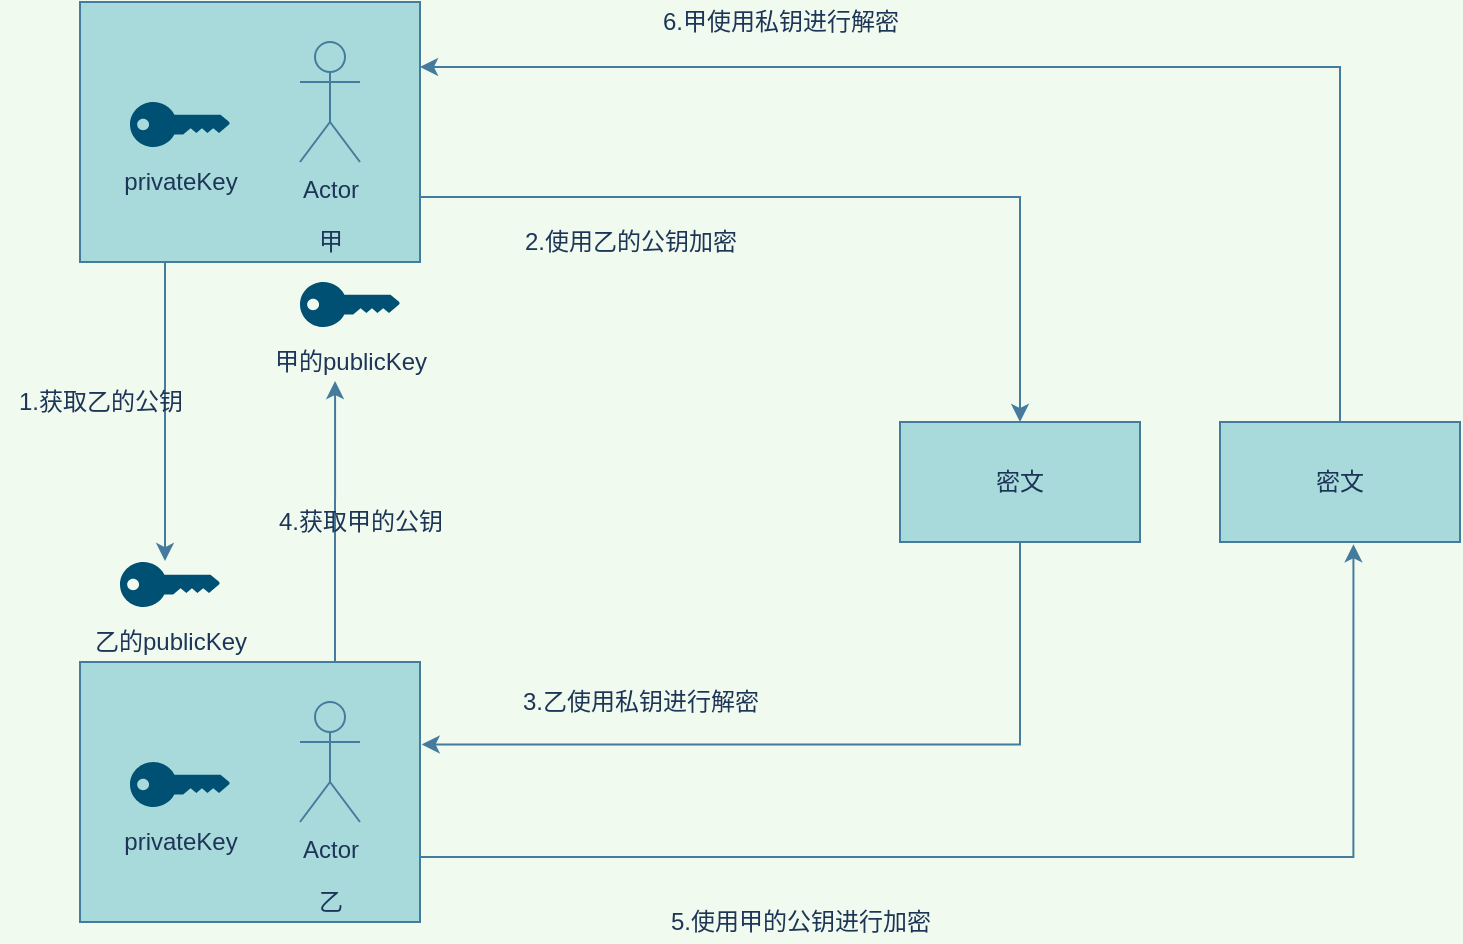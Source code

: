 <mxfile version="13.4.4" type="device" pages="4"><diagram id="olLZX41j05FRrTHNESBp" name="非对称加密RSA"><mxGraphModel dx="905" dy="638" grid="1" gridSize="10" guides="1" tooltips="1" connect="1" arrows="1" fold="1" page="1" pageScale="1" pageWidth="827" pageHeight="1169" background="#F1FAEE" math="0" shadow="0"><root><mxCell id="0"/><mxCell id="1" parent="0"/><mxCell id="RVo8oxaIPTj2TNqT74DQ-19" style="edgeStyle=orthogonalEdgeStyle;curved=0;rounded=0;sketch=0;orthogonalLoop=1;jettySize=auto;html=1;exitX=0.25;exitY=1;exitDx=0;exitDy=0;entryX=0.45;entryY=-0.022;entryDx=0;entryDy=0;entryPerimeter=0;strokeColor=#457B9D;fillColor=#A8DADC;fontColor=#1D3557;" edge="1" parent="1" source="RVo8oxaIPTj2TNqT74DQ-9" target="RVo8oxaIPTj2TNqT74DQ-15"><mxGeometry relative="1" as="geometry"/></mxCell><mxCell id="RVo8oxaIPTj2TNqT74DQ-29" style="edgeStyle=orthogonalEdgeStyle;curved=0;rounded=0;sketch=0;orthogonalLoop=1;jettySize=auto;html=1;exitX=1;exitY=0.75;exitDx=0;exitDy=0;entryX=0.5;entryY=0;entryDx=0;entryDy=0;strokeColor=#457B9D;fillColor=#A8DADC;fontColor=#1D3557;" edge="1" parent="1" source="RVo8oxaIPTj2TNqT74DQ-9" target="RVo8oxaIPTj2TNqT74DQ-17"><mxGeometry relative="1" as="geometry"/></mxCell><mxCell id="RVo8oxaIPTj2TNqT74DQ-9" value="" style="rounded=0;whiteSpace=wrap;html=1;sketch=0;strokeColor=#457B9D;fillColor=#A8DADC;fontColor=#1D3557;" vertex="1" parent="1"><mxGeometry x="100" y="220" width="170" height="130" as="geometry"/></mxCell><mxCell id="RVo8oxaIPTj2TNqT74DQ-1" value="Actor" style="shape=umlActor;verticalLabelPosition=bottom;verticalAlign=top;html=1;outlineConnect=0;rounded=0;sketch=0;strokeColor=#457B9D;fillColor=#A8DADC;fontColor=#1D3557;" vertex="1" parent="1"><mxGeometry x="210" y="240" width="30" height="60" as="geometry"/></mxCell><mxCell id="2" value="甲" style="text;html=1;align=center;verticalAlign=middle;resizable=0;points=[];autosize=1;fontColor=#1D3557;" vertex="1" parent="1"><mxGeometry x="210" y="330" width="30" height="20" as="geometry"/></mxCell><mxCell id="RVo8oxaIPTj2TNqT74DQ-4" value="乙" style="text;html=1;align=center;verticalAlign=middle;resizable=0;points=[];autosize=1;fontColor=#1D3557;" vertex="1" parent="1"><mxGeometry x="220" y="590" width="30" height="20" as="geometry"/></mxCell><mxCell id="RVo8oxaIPTj2TNqT74DQ-5" value="" style="points=[[0,0.5,0],[0.24,0,0],[0.5,0.28,0],[0.995,0.475,0],[0.5,0.72,0],[0.24,1,0]];verticalLabelPosition=bottom;html=1;verticalAlign=top;aspect=fixed;align=center;pointerEvents=1;shape=mxgraph.cisco19.key;fillColor=#005073;strokeColor=none;rounded=0;sketch=0;fontColor=#1D3557;" vertex="1" parent="1"><mxGeometry x="125" y="270" width="50" height="22.5" as="geometry"/></mxCell><mxCell id="RVo8oxaIPTj2TNqT74DQ-6" value="" style="points=[[0,0.5,0],[0.24,0,0],[0.5,0.28,0],[0.995,0.475,0],[0.5,0.72,0],[0.24,1,0]];verticalLabelPosition=bottom;html=1;verticalAlign=top;aspect=fixed;align=center;pointerEvents=1;shape=mxgraph.cisco19.key;fillColor=#005073;strokeColor=none;rounded=0;sketch=0;fontColor=#1D3557;" vertex="1" parent="1"><mxGeometry x="210" y="360" width="50" height="22.5" as="geometry"/></mxCell><mxCell id="RVo8oxaIPTj2TNqT74DQ-7" value="privateKey" style="text;html=1;align=center;verticalAlign=middle;resizable=0;points=[];autosize=1;fontColor=#1D3557;" vertex="1" parent="1"><mxGeometry x="115" y="300" width="70" height="20" as="geometry"/></mxCell><mxCell id="RVo8oxaIPTj2TNqT74DQ-8" value="甲的publicKey" style="text;html=1;align=center;verticalAlign=middle;resizable=0;points=[];autosize=1;fontColor=#1D3557;" vertex="1" parent="1"><mxGeometry x="190" y="390" width="90" height="20" as="geometry"/></mxCell><mxCell id="RVo8oxaIPTj2TNqT74DQ-26" style="edgeStyle=orthogonalEdgeStyle;curved=0;rounded=0;sketch=0;orthogonalLoop=1;jettySize=auto;html=1;exitX=0.75;exitY=0;exitDx=0;exitDy=0;entryX=0.417;entryY=0.975;entryDx=0;entryDy=0;entryPerimeter=0;strokeColor=#457B9D;fillColor=#A8DADC;fontColor=#1D3557;" edge="1" parent="1" source="RVo8oxaIPTj2TNqT74DQ-10" target="RVo8oxaIPTj2TNqT74DQ-8"><mxGeometry relative="1" as="geometry"/></mxCell><mxCell id="RVo8oxaIPTj2TNqT74DQ-31" style="edgeStyle=orthogonalEdgeStyle;curved=0;rounded=0;sketch=0;orthogonalLoop=1;jettySize=auto;html=1;exitX=1;exitY=0.75;exitDx=0;exitDy=0;entryX=0.556;entryY=1.019;entryDx=0;entryDy=0;entryPerimeter=0;strokeColor=#457B9D;fillColor=#A8DADC;fontColor=#1D3557;" edge="1" parent="1" source="RVo8oxaIPTj2TNqT74DQ-10" target="RVo8oxaIPTj2TNqT74DQ-30"><mxGeometry relative="1" as="geometry"/></mxCell><mxCell id="RVo8oxaIPTj2TNqT74DQ-10" value="" style="rounded=0;whiteSpace=wrap;html=1;sketch=0;strokeColor=#457B9D;fillColor=#A8DADC;fontColor=#1D3557;" vertex="1" parent="1"><mxGeometry x="100" y="550" width="170" height="130" as="geometry"/></mxCell><mxCell id="RVo8oxaIPTj2TNqT74DQ-11" value="Actor" style="shape=umlActor;verticalLabelPosition=bottom;verticalAlign=top;html=1;outlineConnect=0;rounded=0;sketch=0;strokeColor=#457B9D;fillColor=#A8DADC;fontColor=#1D3557;" vertex="1" parent="1"><mxGeometry x="210" y="570" width="30" height="60" as="geometry"/></mxCell><mxCell id="RVo8oxaIPTj2TNqT74DQ-12" value="乙" style="text;html=1;align=center;verticalAlign=middle;resizable=0;points=[];autosize=1;fontColor=#1D3557;" vertex="1" parent="1"><mxGeometry x="210" y="660" width="30" height="20" as="geometry"/></mxCell><mxCell id="RVo8oxaIPTj2TNqT74DQ-13" value="" style="points=[[0,0.5,0],[0.24,0,0],[0.5,0.28,0],[0.995,0.475,0],[0.5,0.72,0],[0.24,1,0]];verticalLabelPosition=bottom;html=1;verticalAlign=top;aspect=fixed;align=center;pointerEvents=1;shape=mxgraph.cisco19.key;fillColor=#005073;strokeColor=none;rounded=0;sketch=0;fontColor=#1D3557;" vertex="1" parent="1"><mxGeometry x="125" y="600" width="50" height="22.5" as="geometry"/></mxCell><mxCell id="RVo8oxaIPTj2TNqT74DQ-14" value="privateKey" style="text;html=1;align=center;verticalAlign=middle;resizable=0;points=[];autosize=1;fontColor=#1D3557;" vertex="1" parent="1"><mxGeometry x="115" y="630" width="70" height="20" as="geometry"/></mxCell><mxCell id="RVo8oxaIPTj2TNqT74DQ-15" value="" style="points=[[0,0.5,0],[0.24,0,0],[0.5,0.28,0],[0.995,0.475,0],[0.5,0.72,0],[0.24,1,0]];verticalLabelPosition=bottom;html=1;verticalAlign=top;aspect=fixed;align=center;pointerEvents=1;shape=mxgraph.cisco19.key;fillColor=#005073;strokeColor=none;rounded=0;sketch=0;fontColor=#1D3557;" vertex="1" parent="1"><mxGeometry x="120" y="500" width="50" height="22.5" as="geometry"/></mxCell><mxCell id="RVo8oxaIPTj2TNqT74DQ-16" value="乙的publicKey" style="text;html=1;align=center;verticalAlign=middle;resizable=0;points=[];autosize=1;fontColor=#1D3557;" vertex="1" parent="1"><mxGeometry x="100" y="530" width="90" height="20" as="geometry"/></mxCell><mxCell id="RVo8oxaIPTj2TNqT74DQ-28" style="edgeStyle=orthogonalEdgeStyle;curved=0;rounded=0;sketch=0;orthogonalLoop=1;jettySize=auto;html=1;exitX=0.5;exitY=1;exitDx=0;exitDy=0;entryX=1.005;entryY=0.317;entryDx=0;entryDy=0;entryPerimeter=0;strokeColor=#457B9D;fillColor=#A8DADC;fontColor=#1D3557;" edge="1" parent="1" source="RVo8oxaIPTj2TNqT74DQ-17" target="RVo8oxaIPTj2TNqT74DQ-10"><mxGeometry relative="1" as="geometry"/></mxCell><mxCell id="RVo8oxaIPTj2TNqT74DQ-17" value="密文" style="rounded=0;whiteSpace=wrap;html=1;sketch=0;strokeColor=#457B9D;fillColor=#A8DADC;fontColor=#1D3557;" vertex="1" parent="1"><mxGeometry x="510" y="430" width="120" height="60" as="geometry"/></mxCell><mxCell id="RVo8oxaIPTj2TNqT74DQ-20" value="1.获取乙的公钥" style="text;html=1;align=center;verticalAlign=middle;resizable=0;points=[];autosize=1;fontColor=#1D3557;" vertex="1" parent="1"><mxGeometry x="60" y="410" width="100" height="20" as="geometry"/></mxCell><mxCell id="RVo8oxaIPTj2TNqT74DQ-21" value="2.使用乙的公钥加密" style="text;html=1;align=center;verticalAlign=middle;resizable=0;points=[];autosize=1;fontColor=#1D3557;" vertex="1" parent="1"><mxGeometry x="315" y="330" width="120" height="20" as="geometry"/></mxCell><mxCell id="RVo8oxaIPTj2TNqT74DQ-25" value="3.乙使用私钥进行解密" style="text;html=1;align=center;verticalAlign=middle;resizable=0;points=[];autosize=1;fontColor=#1D3557;" vertex="1" parent="1"><mxGeometry x="315" y="560" width="130" height="20" as="geometry"/></mxCell><mxCell id="RVo8oxaIPTj2TNqT74DQ-27" value="4.获取甲的公钥" style="text;html=1;align=center;verticalAlign=middle;resizable=0;points=[];autosize=1;fontColor=#1D3557;" vertex="1" parent="1"><mxGeometry x="190" y="470" width="100" height="20" as="geometry"/></mxCell><mxCell id="RVo8oxaIPTj2TNqT74DQ-32" style="edgeStyle=orthogonalEdgeStyle;curved=0;rounded=0;sketch=0;orthogonalLoop=1;jettySize=auto;html=1;exitX=0.5;exitY=0;exitDx=0;exitDy=0;entryX=1;entryY=0.25;entryDx=0;entryDy=0;strokeColor=#457B9D;fillColor=#A8DADC;fontColor=#1D3557;" edge="1" parent="1" source="RVo8oxaIPTj2TNqT74DQ-30" target="RVo8oxaIPTj2TNqT74DQ-9"><mxGeometry relative="1" as="geometry"/></mxCell><mxCell id="RVo8oxaIPTj2TNqT74DQ-30" value="&lt;span&gt;密文&lt;/span&gt;" style="rounded=0;whiteSpace=wrap;html=1;sketch=0;strokeColor=#457B9D;fillColor=#A8DADC;fontColor=#1D3557;" vertex="1" parent="1"><mxGeometry x="670" y="430" width="120" height="60" as="geometry"/></mxCell><mxCell id="RVo8oxaIPTj2TNqT74DQ-33" value="5.使用甲的公钥进行加密" style="text;html=1;align=center;verticalAlign=middle;resizable=0;points=[];autosize=1;fontColor=#1D3557;" vertex="1" parent="1"><mxGeometry x="385" y="670" width="150" height="20" as="geometry"/></mxCell><mxCell id="RVo8oxaIPTj2TNqT74DQ-34" value="6.甲使用私钥进行解密" style="text;html=1;align=center;verticalAlign=middle;resizable=0;points=[];autosize=1;fontColor=#1D3557;" vertex="1" parent="1"><mxGeometry x="385" y="220" width="130" height="20" as="geometry"/></mxCell></root></mxGraphModel></diagram><diagram id="C6nzMPPkRoOWkc04lAqf" name="对称加密"><mxGraphModel dx="1086" dy="765" grid="1" gridSize="10" guides="1" tooltips="1" connect="1" arrows="1" fold="1" page="1" pageScale="1" pageWidth="827" pageHeight="1169" background="#F1FAEE" math="0" shadow="0"><root><mxCell id="rNM3NXnKYk02aunn6W_b-0"/><mxCell id="rNM3NXnKYk02aunn6W_b-1" parent="rNM3NXnKYk02aunn6W_b-0"/></root></mxGraphModel></diagram><diagram id="EGZ1ADdEcZWPTm8bIamY" name="数字签名"><mxGraphModel dx="1278" dy="900" grid="1" gridSize="10" guides="1" tooltips="1" connect="1" arrows="1" fold="1" page="1" pageScale="1" pageWidth="827" pageHeight="1169" background="#F1FAEE" math="0" shadow="0"><root><mxCell id="gA-lC4eges_5r-hPUj5E-0"/><mxCell id="gA-lC4eges_5r-hPUj5E-1" parent="gA-lC4eges_5r-hPUj5E-0"/><mxCell id="gA-lC4eges_5r-hPUj5E-4" style="edgeStyle=orthogonalEdgeStyle;curved=0;rounded=0;sketch=0;orthogonalLoop=1;jettySize=auto;html=1;exitX=1;exitY=0.5;exitDx=0;exitDy=0;strokeColor=#457B9D;fillColor=#A8DADC;fontColor=#1D3557;fontSize=14;" edge="1" parent="gA-lC4eges_5r-hPUj5E-1" source="gA-lC4eges_5r-hPUj5E-2" target="gA-lC4eges_5r-hPUj5E-3"><mxGeometry relative="1" as="geometry"/></mxCell><mxCell id="gA-lC4eges_5r-hPUj5E-2" value="甲的公钥+个人信息和其他信息" style="rounded=0;whiteSpace=wrap;html=1;sketch=0;strokeColor=#457B9D;fillColor=#A8DADC;fontColor=#1D3557;fontSize=14;" vertex="1" parent="gA-lC4eges_5r-hPUj5E-1"><mxGeometry x="170" y="250" width="120" height="60" as="geometry"/></mxCell><mxCell id="gA-lC4eges_5r-hPUj5E-6" style="edgeStyle=orthogonalEdgeStyle;curved=0;rounded=0;sketch=0;orthogonalLoop=1;jettySize=auto;html=1;exitX=1;exitY=0.5;exitDx=0;exitDy=0;strokeColor=#457B9D;fillColor=#A8DADC;fontColor=#1D3557;fontSize=14;" edge="1" parent="gA-lC4eges_5r-hPUj5E-1" source="gA-lC4eges_5r-hPUj5E-3" target="gA-lC4eges_5r-hPUj5E-5"><mxGeometry relative="1" as="geometry"/></mxCell><mxCell id="gA-lC4eges_5r-hPUj5E-3" value="消息摘要" style="rounded=0;whiteSpace=wrap;html=1;sketch=0;strokeColor=#457B9D;fillColor=#A8DADC;fontColor=#1D3557;fontSize=14;" vertex="1" parent="gA-lC4eges_5r-hPUj5E-1"><mxGeometry x="414" y="250" width="120" height="60" as="geometry"/></mxCell><mxCell id="2" value="Hash算法" style="text;html=1;align=center;verticalAlign=middle;resizable=0;points=[];autosize=1;fontColor=#1D3557;fontSize=14;" vertex="1" parent="gA-lC4eges_5r-hPUj5E-1"><mxGeometry x="290" y="260" width="80" height="20" as="geometry"/></mxCell><mxCell id="gA-lC4eges_5r-hPUj5E-5" value="数字签名" style="rounded=0;whiteSpace=wrap;html=1;sketch=0;strokeColor=#457B9D;fillColor=#A8DADC;fontColor=#1D3557;fontSize=14;" vertex="1" parent="gA-lC4eges_5r-hPUj5E-1"><mxGeometry x="650" y="250" width="120" height="60" as="geometry"/></mxCell><mxCell id="gA-lC4eges_5r-hPUj5E-7" value="CA私钥加密" style="text;html=1;align=center;verticalAlign=middle;resizable=0;points=[];autosize=1;fontColor=#1D3557;fontSize=14;" vertex="1" parent="gA-lC4eges_5r-hPUj5E-1"><mxGeometry x="545" y="260" width="90" height="20" as="geometry"/></mxCell><mxCell id="gA-lC4eges_5r-hPUj5E-9" value="" style="rounded=0;whiteSpace=wrap;html=1;sketch=0;strokeColor=#457B9D;fillColor=#A8DADC;fontColor=#1D3557;fontSize=14;" vertex="1" parent="gA-lC4eges_5r-hPUj5E-1"><mxGeometry x="380" y="410" width="190" height="190" as="geometry"/></mxCell><mxCell id="gA-lC4eges_5r-hPUj5E-17" style="edgeStyle=none;rounded=0;sketch=0;orthogonalLoop=1;jettySize=auto;html=1;exitX=0;exitY=0.5;exitDx=0;exitDy=0;entryX=0.5;entryY=0;entryDx=0;entryDy=0;strokeColor=#457B9D;fillColor=#A8DADC;fontSize=14;fontColor=#1D3557;" edge="1" parent="gA-lC4eges_5r-hPUj5E-1" source="gA-lC4eges_5r-hPUj5E-10" target="gA-lC4eges_5r-hPUj5E-16"><mxGeometry relative="1" as="geometry"/></mxCell><mxCell id="gA-lC4eges_5r-hPUj5E-10" value="甲的公钥+个人信息和其他信息" style="rounded=0;whiteSpace=wrap;html=1;sketch=0;strokeColor=#457B9D;fillColor=#A8DADC;fontColor=#1D3557;fontSize=14;" vertex="1" parent="gA-lC4eges_5r-hPUj5E-1"><mxGeometry x="410" y="430" width="120" height="60" as="geometry"/></mxCell><mxCell id="gA-lC4eges_5r-hPUj5E-20" style="edgeStyle=none;rounded=0;sketch=0;orthogonalLoop=1;jettySize=auto;html=1;exitX=1;exitY=0.5;exitDx=0;exitDy=0;entryX=0.5;entryY=0;entryDx=0;entryDy=0;strokeColor=#457B9D;fillColor=#A8DADC;fontSize=14;fontColor=#1D3557;" edge="1" parent="gA-lC4eges_5r-hPUj5E-1" source="gA-lC4eges_5r-hPUj5E-11" target="gA-lC4eges_5r-hPUj5E-19"><mxGeometry relative="1" as="geometry"/></mxCell><mxCell id="gA-lC4eges_5r-hPUj5E-11" value="数字签名" style="rounded=0;whiteSpace=wrap;html=1;sketch=0;strokeColor=#457B9D;fillColor=#A8DADC;fontColor=#1D3557;fontSize=14;" vertex="1" parent="gA-lC4eges_5r-hPUj5E-1"><mxGeometry x="410" y="510" width="120" height="60" as="geometry"/></mxCell><mxCell id="gA-lC4eges_5r-hPUj5E-12" style="rounded=0;sketch=0;orthogonalLoop=1;jettySize=auto;html=1;exitX=0.5;exitY=1;exitDx=0;exitDy=0;entryX=0;entryY=0.5;entryDx=0;entryDy=0;strokeColor=#457B9D;fillColor=#A8DADC;fontColor=#1D3557;fontSize=14;" edge="1" parent="gA-lC4eges_5r-hPUj5E-1" source="gA-lC4eges_5r-hPUj5E-2" target="gA-lC4eges_5r-hPUj5E-10"><mxGeometry relative="1" as="geometry"/></mxCell><mxCell id="gA-lC4eges_5r-hPUj5E-13" style="edgeStyle=none;rounded=0;sketch=0;orthogonalLoop=1;jettySize=auto;html=1;exitX=0.5;exitY=1;exitDx=0;exitDy=0;entryX=1;entryY=0.5;entryDx=0;entryDy=0;strokeColor=#457B9D;fillColor=#A8DADC;fontColor=#1D3557;fontSize=14;" edge="1" parent="gA-lC4eges_5r-hPUj5E-1" source="gA-lC4eges_5r-hPUj5E-5" target="gA-lC4eges_5r-hPUj5E-11"><mxGeometry relative="1" as="geometry"/></mxCell><mxCell id="gA-lC4eges_5r-hPUj5E-14" value="数字证书" style="text;html=1;align=center;verticalAlign=middle;resizable=0;points=[];autosize=1;fontColor=#1D3557;fontSize=14;" vertex="1" parent="gA-lC4eges_5r-hPUj5E-1"><mxGeometry x="425" y="610" width="70" height="20" as="geometry"/></mxCell><mxCell id="gA-lC4eges_5r-hPUj5E-15" value="Hash具有不可逆性、抗冲突性（不存在Hash(a) = Hash(b) ）。常用的有MD5、SHA&lt;br&gt;&lt;br&gt;浏览器有CA证书列表" style="shape=note;whiteSpace=wrap;html=1;backgroundOutline=1;darkOpacity=0.05;rounded=0;sketch=0;strokeColor=#457B9D;fillColor=#A8DADC;fontSize=14;fontColor=#1D3557;align=left;" vertex="1" parent="gA-lC4eges_5r-hPUj5E-1"><mxGeometry x="30" y="70" width="300" height="130" as="geometry"/></mxCell><mxCell id="gA-lC4eges_5r-hPUj5E-23" style="edgeStyle=none;rounded=0;sketch=0;orthogonalLoop=1;jettySize=auto;html=1;exitX=0.5;exitY=1;exitDx=0;exitDy=0;entryX=0;entryY=0.5;entryDx=0;entryDy=0;strokeColor=#457B9D;fillColor=#A8DADC;fontSize=14;fontColor=#1D3557;" edge="1" parent="gA-lC4eges_5r-hPUj5E-1" source="gA-lC4eges_5r-hPUj5E-16" target="gA-lC4eges_5r-hPUj5E-22"><mxGeometry relative="1" as="geometry"/></mxCell><mxCell id="gA-lC4eges_5r-hPUj5E-16" value="&lt;span&gt;消息摘要&lt;/span&gt;" style="rounded=0;whiteSpace=wrap;html=1;sketch=0;strokeColor=#457B9D;fillColor=#A8DADC;fontSize=14;fontColor=#1D3557;" vertex="1" parent="gA-lC4eges_5r-hPUj5E-1"><mxGeometry x="180" y="750" width="120" height="60" as="geometry"/></mxCell><mxCell id="gA-lC4eges_5r-hPUj5E-18" value="Hash算法" style="text;html=1;align=center;verticalAlign=middle;resizable=0;points=[];autosize=1;fontSize=14;fontColor=#1D3557;" vertex="1" parent="gA-lC4eges_5r-hPUj5E-1"><mxGeometry x="230" y="610" width="80" height="20" as="geometry"/></mxCell><mxCell id="gA-lC4eges_5r-hPUj5E-24" style="edgeStyle=none;rounded=0;sketch=0;orthogonalLoop=1;jettySize=auto;html=1;exitX=0.5;exitY=1;exitDx=0;exitDy=0;entryX=1;entryY=0.5;entryDx=0;entryDy=0;strokeColor=#457B9D;fillColor=#A8DADC;fontSize=14;fontColor=#1D3557;" edge="1" parent="gA-lC4eges_5r-hPUj5E-1" source="gA-lC4eges_5r-hPUj5E-19" target="gA-lC4eges_5r-hPUj5E-22"><mxGeometry relative="1" as="geometry"/></mxCell><mxCell id="gA-lC4eges_5r-hPUj5E-19" value="&lt;span&gt;消息摘要&lt;/span&gt;" style="rounded=0;whiteSpace=wrap;html=1;sketch=0;strokeColor=#457B9D;fillColor=#A8DADC;fontSize=14;fontColor=#1D3557;" vertex="1" parent="gA-lC4eges_5r-hPUj5E-1"><mxGeometry x="600" y="750" width="120" height="60" as="geometry"/></mxCell><mxCell id="gA-lC4eges_5r-hPUj5E-21" value="CA公钥解密" style="text;html=1;align=center;verticalAlign=middle;resizable=0;points=[];autosize=1;fontSize=14;fontColor=#1D3557;" vertex="1" parent="gA-lC4eges_5r-hPUj5E-1"><mxGeometry x="575" y="630" width="90" height="20" as="geometry"/></mxCell><mxCell id="Y0DYcZUvUpFJ1l9FRsFg-3" style="edgeStyle=none;rounded=0;sketch=0;orthogonalLoop=1;jettySize=auto;html=1;exitX=0.5;exitY=1;exitDx=0;exitDy=0;entryX=0.5;entryY=0;entryDx=0;entryDy=0;strokeColor=#457B9D;fillColor=#A8DADC;fontSize=14;fontColor=#1D3557;" edge="1" parent="gA-lC4eges_5r-hPUj5E-1" source="gA-lC4eges_5r-hPUj5E-22" target="Y0DYcZUvUpFJ1l9FRsFg-2"><mxGeometry relative="1" as="geometry"/></mxCell><mxCell id="gA-lC4eges_5r-hPUj5E-22" value="是否一样？" style="rhombus;whiteSpace=wrap;html=1;rounded=0;sketch=0;strokeColor=#457B9D;fillColor=#A8DADC;fontSize=14;fontColor=#1D3557;" vertex="1" parent="gA-lC4eges_5r-hPUj5E-1"><mxGeometry x="420" y="870" width="80" height="80" as="geometry"/></mxCell><mxCell id="Y0DYcZUvUpFJ1l9FRsFg-2" value="安全" style="rounded=0;whiteSpace=wrap;html=1;sketch=0;strokeColor=#457B9D;fillColor=#A8DADC;fontSize=14;fontColor=#1D3557;" vertex="1" parent="gA-lC4eges_5r-hPUj5E-1"><mxGeometry x="400" y="1050" width="120" height="60" as="geometry"/></mxCell><mxCell id="Y0DYcZUvUpFJ1l9FRsFg-4" value="Y" style="text;html=1;align=center;verticalAlign=middle;resizable=0;points=[];autosize=1;fontSize=14;fontColor=#1D3557;" vertex="1" parent="gA-lC4eges_5r-hPUj5E-1"><mxGeometry x="460" y="980" width="20" height="20" as="geometry"/></mxCell></root></mxGraphModel></diagram><diagram id="1HzgjHUhKdYmHP4am56L" name="HTTPS"><mxGraphModel dx="1086" dy="765" grid="1" gridSize="10" guides="1" tooltips="1" connect="1" arrows="1" fold="1" page="1" pageScale="1" pageWidth="827" pageHeight="1169" background="#F1FAEE" math="0" shadow="0"><root><mxCell id="uPEqq6eVWTAIhLlLyeDl-0"/><mxCell id="uPEqq6eVWTAIhLlLyeDl-1" parent="uPEqq6eVWTAIhLlLyeDl-0"/><mxCell id="uPEqq6eVWTAIhLlLyeDl-14" style="edgeStyle=orthogonalEdgeStyle;curved=0;rounded=0;sketch=0;orthogonalLoop=1;jettySize=auto;html=1;strokeColor=#457B9D;fillColor=#A8DADC;fontColor=#1D3557;" edge="1" parent="uPEqq6eVWTAIhLlLyeDl-1" source="uPEqq6eVWTAIhLlLyeDl-2" target="uPEqq6eVWTAIhLlLyeDl-3"><mxGeometry relative="1" as="geometry"/></mxCell><mxCell id="uPEqq6eVWTAIhLlLyeDl-2" value="" style="points=[];aspect=fixed;html=1;align=center;shadow=0;dashed=0;image;image=img/lib/allied_telesis/computer_and_terminals/Personal_Computer_with_Server.svg;rounded=0;sketch=0;strokeColor=#457B9D;fillColor=#A8DADC;fontColor=#1D3557;" vertex="1" parent="uPEqq6eVWTAIhLlLyeDl-1"><mxGeometry x="150" y="181.2" width="62.4" height="62.4" as="geometry"/></mxCell><mxCell id="uPEqq6eVWTAIhLlLyeDl-3" value="" style="image;html=1;image=img/lib/clip_art/computers/Server_Rack_128x128.png;rounded=0;sketch=0;strokeColor=#457B9D;fillColor=#A8DADC;fontColor=#1D3557;" vertex="1" parent="uPEqq6eVWTAIhLlLyeDl-1"><mxGeometry x="520" y="172.4" width="80" height="80" as="geometry"/></mxCell><mxCell id="uPEqq6eVWTAIhLlLyeDl-4" value="" style="points=[];aspect=fixed;html=1;align=center;shadow=0;dashed=0;image;image=img/lib/allied_telesis/computer_and_terminals/Personal_Computer_with_Server.svg;rounded=0;sketch=0;strokeColor=#457B9D;fillColor=#A8DADC;fontColor=#1D3557;" vertex="1" parent="uPEqq6eVWTAIhLlLyeDl-1"><mxGeometry x="150" y="298.8" width="62.4" height="62.4" as="geometry"/></mxCell><mxCell id="uPEqq6eVWTAIhLlLyeDl-15" style="edgeStyle=orthogonalEdgeStyle;curved=0;rounded=0;sketch=0;orthogonalLoop=1;jettySize=auto;html=1;exitX=0;exitY=0.5;exitDx=0;exitDy=0;entryX=0.978;entryY=0.5;entryDx=0;entryDy=0;entryPerimeter=0;strokeColor=#457B9D;fillColor=#A8DADC;fontColor=#1D3557;" edge="1" parent="uPEqq6eVWTAIhLlLyeDl-1" source="uPEqq6eVWTAIhLlLyeDl-5" target="uPEqq6eVWTAIhLlLyeDl-4"><mxGeometry relative="1" as="geometry"/></mxCell><mxCell id="uPEqq6eVWTAIhLlLyeDl-5" value="" style="image;html=1;image=img/lib/clip_art/computers/Server_Rack_128x128.png;rounded=0;sketch=0;strokeColor=#457B9D;fillColor=#A8DADC;fontColor=#1D3557;" vertex="1" parent="uPEqq6eVWTAIhLlLyeDl-1"><mxGeometry x="520" y="290" width="80" height="80" as="geometry"/></mxCell><mxCell id="uPEqq6eVWTAIhLlLyeDl-17" style="edgeStyle=orthogonalEdgeStyle;curved=0;rounded=0;sketch=0;orthogonalLoop=1;jettySize=auto;html=1;strokeColor=#457B9D;fillColor=#A8DADC;fontSize=14;fontColor=#1D3557;dashed=1;shape=link;" edge="1" parent="uPEqq6eVWTAIhLlLyeDl-1" source="uPEqq6eVWTAIhLlLyeDl-6" target="uPEqq6eVWTAIhLlLyeDl-7"><mxGeometry relative="1" as="geometry"/></mxCell><mxCell id="uPEqq6eVWTAIhLlLyeDl-6" value="" style="points=[];aspect=fixed;html=1;align=center;shadow=0;dashed=0;image;image=img/lib/allied_telesis/computer_and_terminals/Personal_Computer_with_Server.svg;rounded=0;sketch=0;strokeColor=#457B9D;fillColor=#A8DADC;fontColor=#1D3557;" vertex="1" parent="uPEqq6eVWTAIhLlLyeDl-1"><mxGeometry x="150" y="418.8" width="62.4" height="62.4" as="geometry"/></mxCell><mxCell id="uPEqq6eVWTAIhLlLyeDl-7" value="" style="image;html=1;image=img/lib/clip_art/computers/Server_Rack_128x128.png;rounded=0;sketch=0;strokeColor=#457B9D;fillColor=#A8DADC;fontColor=#1D3557;" vertex="1" parent="uPEqq6eVWTAIhLlLyeDl-1"><mxGeometry x="520" y="410" width="80" height="80" as="geometry"/></mxCell><mxCell id="uPEqq6eVWTAIhLlLyeDl-20" style="edgeStyle=orthogonalEdgeStyle;curved=0;rounded=0;sketch=0;orthogonalLoop=1;jettySize=auto;html=1;strokeColor=#457B9D;fillColor=#A8DADC;fontSize=14;fontColor=#1D3557;" edge="1" parent="uPEqq6eVWTAIhLlLyeDl-1" source="uPEqq6eVWTAIhLlLyeDl-8" target="uPEqq6eVWTAIhLlLyeDl-9"><mxGeometry relative="1" as="geometry"/></mxCell><mxCell id="uPEqq6eVWTAIhLlLyeDl-8" value="" style="points=[];aspect=fixed;html=1;align=center;shadow=0;dashed=0;image;image=img/lib/allied_telesis/computer_and_terminals/Personal_Computer_with_Server.svg;rounded=0;sketch=0;strokeColor=#457B9D;fillColor=#A8DADC;fontColor=#1D3557;" vertex="1" parent="uPEqq6eVWTAIhLlLyeDl-1"><mxGeometry x="150" y="538.8" width="62.4" height="62.4" as="geometry"/></mxCell><mxCell id="uPEqq6eVWTAIhLlLyeDl-9" value="" style="image;html=1;image=img/lib/clip_art/computers/Server_Rack_128x128.png;rounded=0;sketch=0;strokeColor=#457B9D;fillColor=#A8DADC;fontColor=#1D3557;" vertex="1" parent="uPEqq6eVWTAIhLlLyeDl-1"><mxGeometry x="520" y="530" width="80" height="80" as="geometry"/></mxCell><mxCell id="uPEqq6eVWTAIhLlLyeDl-22" style="edgeStyle=orthogonalEdgeStyle;curved=0;rounded=0;sketch=0;orthogonalLoop=1;jettySize=auto;html=1;entryX=0;entryY=0.5;entryDx=0;entryDy=0;strokeColor=#457B9D;fillColor=#A8DADC;fontSize=14;fontColor=#1D3557;dashed=1;shape=link;" edge="1" parent="uPEqq6eVWTAIhLlLyeDl-1" source="uPEqq6eVWTAIhLlLyeDl-10" target="uPEqq6eVWTAIhLlLyeDl-11"><mxGeometry relative="1" as="geometry"/></mxCell><mxCell id="uPEqq6eVWTAIhLlLyeDl-10" value="" style="points=[];aspect=fixed;html=1;align=center;shadow=0;dashed=0;image;image=img/lib/allied_telesis/computer_and_terminals/Personal_Computer_with_Server.svg;rounded=0;sketch=0;strokeColor=#457B9D;fillColor=#A8DADC;fontColor=#1D3557;" vertex="1" parent="uPEqq6eVWTAIhLlLyeDl-1"><mxGeometry x="150" y="658.8" width="62.4" height="62.4" as="geometry"/></mxCell><mxCell id="uPEqq6eVWTAIhLlLyeDl-11" value="" style="image;html=1;image=img/lib/clip_art/computers/Server_Rack_128x128.png;rounded=0;sketch=0;strokeColor=#457B9D;fillColor=#A8DADC;fontColor=#1D3557;" vertex="1" parent="uPEqq6eVWTAIhLlLyeDl-1"><mxGeometry x="520" y="650" width="80" height="80" as="geometry"/></mxCell><mxCell id="uPEqq6eVWTAIhLlLyeDl-12" value="" style="points=[];aspect=fixed;html=1;align=center;shadow=0;dashed=0;image;image=img/lib/allied_telesis/computer_and_terminals/Personal_Computer_with_Server.svg;rounded=0;sketch=0;strokeColor=#457B9D;fillColor=#A8DADC;fontColor=#1D3557;" vertex="1" parent="uPEqq6eVWTAIhLlLyeDl-1"><mxGeometry x="150" y="788.8" width="62.4" height="62.4" as="geometry"/></mxCell><mxCell id="uPEqq6eVWTAIhLlLyeDl-13" value="" style="image;html=1;image=img/lib/clip_art/computers/Server_Rack_128x128.png;rounded=0;sketch=0;strokeColor=#457B9D;fillColor=#A8DADC;fontColor=#1D3557;" vertex="1" parent="uPEqq6eVWTAIhLlLyeDl-1"><mxGeometry x="520" y="780" width="80" height="80" as="geometry"/></mxCell><mxCell id="2" value="浏览器发送请求：www.baidu.com" style="text;html=1;align=center;verticalAlign=middle;resizable=0;points=[];autosize=1;fontColor=#1D3557;fontSize=14;" vertex="1" parent="uPEqq6eVWTAIhLlLyeDl-1"><mxGeometry x="212.4" y="181.2" width="230" height="20" as="geometry"/></mxCell><mxCell id="uPEqq6eVWTAIhLlLyeDl-16" value="服务器发送数字证书（包括服务器的公钥）" style="text;html=1;align=center;verticalAlign=middle;resizable=0;points=[];autosize=1;fontColor=#1D3557;fontSize=14;" vertex="1" parent="uPEqq6eVWTAIhLlLyeDl-1"><mxGeometry x="250" y="298.8" width="280" height="20" as="geometry"/></mxCell><mxCell id="uPEqq6eVWTAIhLlLyeDl-19" value="浏览器用预置的CA列表验证证书，&lt;br&gt;如果有问题，则提示风险" style="text;html=1;align=left;verticalAlign=middle;resizable=0;points=[];autosize=1;fontSize=14;fontColor=#1D3557;" vertex="1" parent="uPEqq6eVWTAIhLlLyeDl-1"><mxGeometry x="212.4" y="400" width="230" height="40" as="geometry"/></mxCell><mxCell id="uPEqq6eVWTAIhLlLyeDl-21" value="浏览器生成随机的对称密码，&lt;br&gt;用服务器的公钥加密" style="text;html=1;align=left;verticalAlign=middle;resizable=0;points=[];autosize=1;fontSize=14;fontColor=#1D3557;" vertex="1" parent="uPEqq6eVWTAIhLlLyeDl-1"><mxGeometry x="214" y="530" width="200" height="40" as="geometry"/></mxCell><mxCell id="uPEqq6eVWTAIhLlLyeDl-23" value="服务器用自己的私钥解密，&lt;br&gt;得到对称密码" style="text;html=1;align=left;verticalAlign=middle;resizable=0;points=[];autosize=1;fontSize=14;fontColor=#1D3557;" vertex="1" parent="uPEqq6eVWTAIhLlLyeDl-1"><mxGeometry x="360" y="650" width="180" height="40" as="geometry"/></mxCell><mxCell id="uPEqq6eVWTAIhLlLyeDl-24" value="" style="endArrow=classic;startArrow=classic;html=1;strokeColor=#457B9D;fillColor=#A8DADC;fontSize=14;fontColor=#1D3557;entryX=0;entryY=0.5;entryDx=0;entryDy=0;exitX=0.962;exitY=0.5;exitDx=0;exitDy=0;exitPerimeter=0;" edge="1" parent="uPEqq6eVWTAIhLlLyeDl-1" source="uPEqq6eVWTAIhLlLyeDl-12" target="uPEqq6eVWTAIhLlLyeDl-13"><mxGeometry width="50" height="50" relative="1" as="geometry"><mxPoint x="320" y="860" as="sourcePoint"/><mxPoint x="370" y="810" as="targetPoint"/></mxGeometry></mxCell><mxCell id="uPEqq6eVWTAIhLlLyeDl-25" value="双方使用对称密码进行通信" style="text;html=1;align=center;verticalAlign=middle;resizable=0;points=[];autosize=1;fontSize=14;fontColor=#1D3557;" vertex="1" parent="uPEqq6eVWTAIhLlLyeDl-1"><mxGeometry x="270" y="788.8" width="180" height="20" as="geometry"/></mxCell><mxCell id="uPEqq6eVWTAIhLlLyeDl-26" value="&lt;font style=&quot;font-size: 18px&quot;&gt;&lt;b&gt;HTTPS流程&lt;/b&gt;&lt;/font&gt;" style="text;html=1;align=center;verticalAlign=middle;resizable=0;points=[];autosize=1;fontSize=14;fontColor=#1D3557;" vertex="1" parent="uPEqq6eVWTAIhLlLyeDl-1"><mxGeometry x="45" y="80" width="110" height="20" as="geometry"/></mxCell><mxCell id="uPEqq6eVWTAIhLlLyeDl-27" value="这步是为了防止中间人劫持，&lt;br&gt;替换了服务器的公钥" style="text;html=1;align=left;verticalAlign=middle;resizable=0;points=[];autosize=1;fontSize=14;fontColor=#1D3557;" vertex="1" parent="uPEqq6eVWTAIhLlLyeDl-1"><mxGeometry x="610" y="300" width="200" height="40" as="geometry"/></mxCell></root></mxGraphModel></diagram></mxfile>
